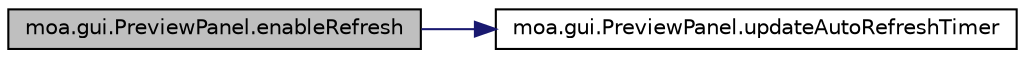 digraph G
{
  edge [fontname="Helvetica",fontsize="10",labelfontname="Helvetica",labelfontsize="10"];
  node [fontname="Helvetica",fontsize="10",shape=record];
  rankdir=LR;
  Node1 [label="moa.gui.PreviewPanel.enableRefresh",height=0.2,width=0.4,color="black", fillcolor="grey75", style="filled" fontcolor="black"];
  Node1 -> Node2 [color="midnightblue",fontsize="10",style="solid",fontname="Helvetica"];
  Node2 [label="moa.gui.PreviewPanel.updateAutoRefreshTimer",height=0.2,width=0.4,color="black", fillcolor="white", style="filled",URL="$classmoa_1_1gui_1_1PreviewPanel.html#aff1474b9510a5621cb4028a7ed09551d"];
}
